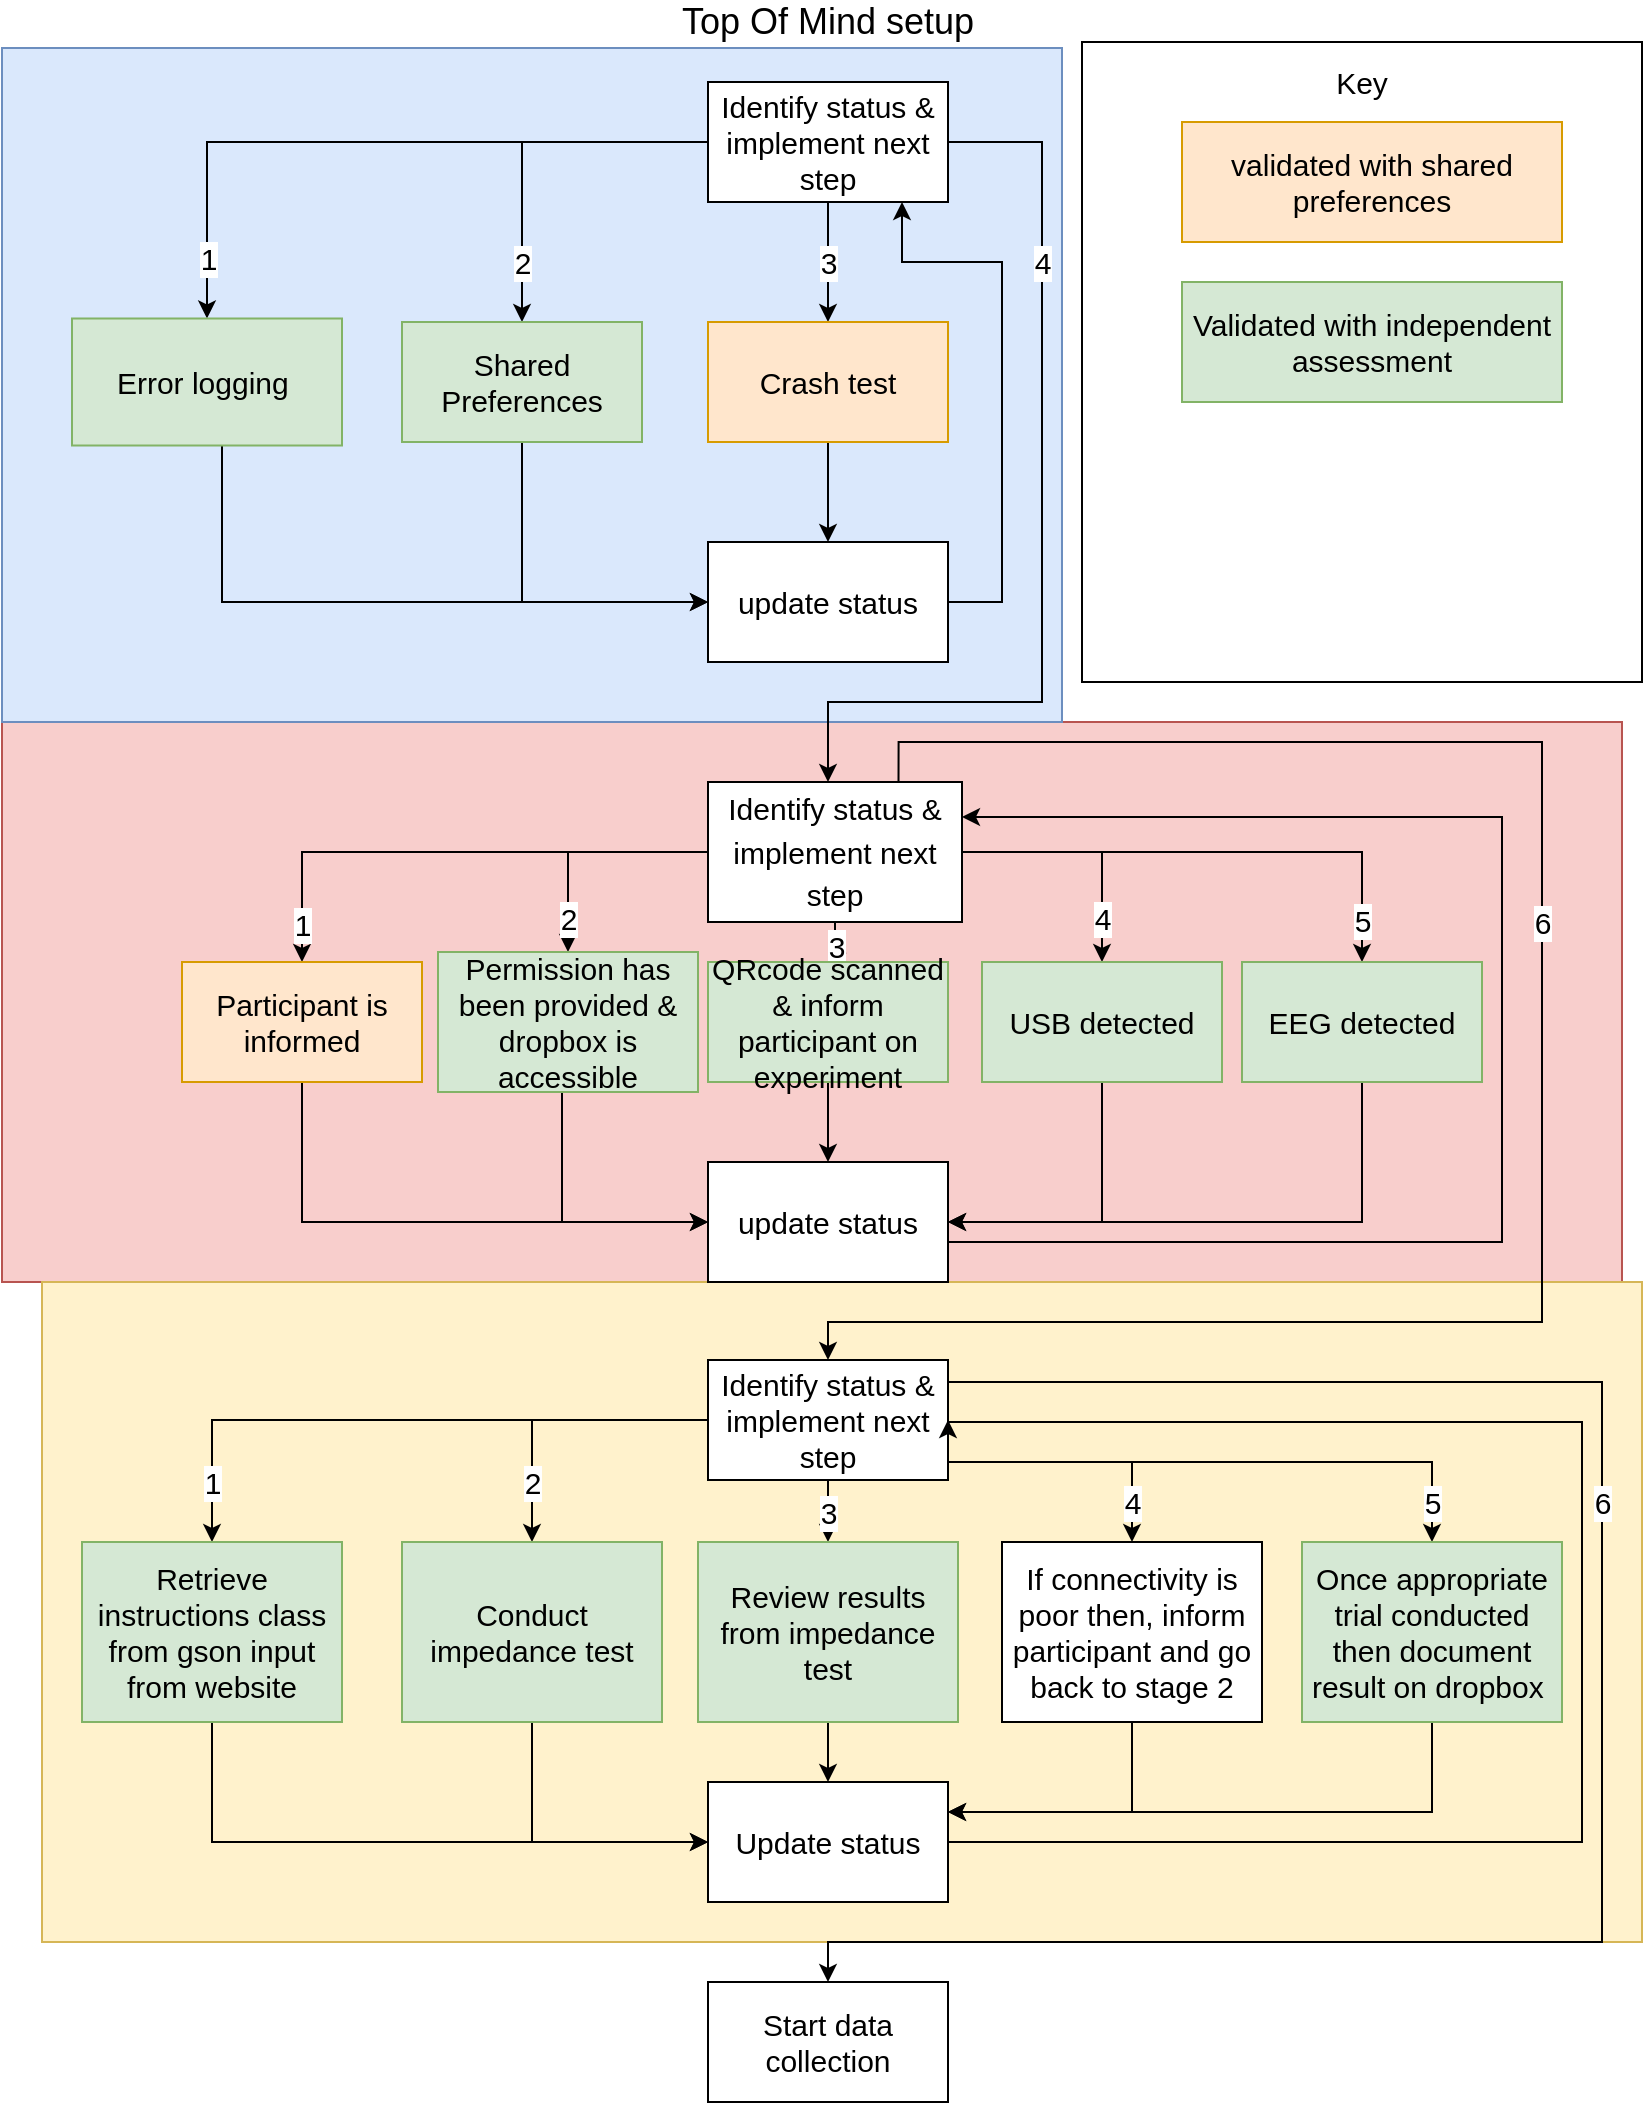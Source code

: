 <mxfile version="12.4.7" type="device"><diagram id="w52dDOJA-m3eqABl3dg_" name="Page-1"><mxGraphModel dx="788" dy="384" grid="1" gridSize="10" guides="1" tooltips="1" connect="1" arrows="1" fold="1" page="1" pageScale="1" pageWidth="827" pageHeight="1169" math="0" shadow="0"><root><mxCell id="0"/><mxCell id="1" parent="0"/><mxCell id="mcWeNzA-BjsqzJ4FJFIe-91" value="" style="rounded=0;whiteSpace=wrap;html=1;fontSize=15;fillColor=#f8cecc;strokeColor=#b85450;" vertex="1" parent="1"><mxGeometry y="370" width="810" height="280" as="geometry"/></mxCell><mxCell id="mcWeNzA-BjsqzJ4FJFIe-88" value="" style="rounded=0;whiteSpace=wrap;html=1;fontSize=15;fillColor=#dae8fc;strokeColor=#6c8ebf;" vertex="1" parent="1"><mxGeometry y="33" width="530" height="337" as="geometry"/></mxCell><mxCell id="mcWeNzA-BjsqzJ4FJFIe-87" value="" style="rounded=0;whiteSpace=wrap;html=1;fontSize=15;fillColor=#fff2cc;strokeColor=#d6b656;" vertex="1" parent="1"><mxGeometry x="20" y="650" width="800" height="330" as="geometry"/></mxCell><mxCell id="mcWeNzA-BjsqzJ4FJFIe-83" value="" style="rounded=0;whiteSpace=wrap;html=1;fontSize=15;" vertex="1" parent="1"><mxGeometry x="540" y="30" width="280" height="320" as="geometry"/></mxCell><mxCell id="mcWeNzA-BjsqzJ4FJFIe-1" value="Top Of Mind setup" style="text;html=1;strokeColor=none;fillColor=none;align=center;verticalAlign=middle;whiteSpace=wrap;rounded=0;fontSize=18;" vertex="1" parent="1"><mxGeometry x="332" y="10" width="162" height="20" as="geometry"/></mxCell><mxCell id="mcWeNzA-BjsqzJ4FJFIe-45" value="1" style="edgeStyle=orthogonalEdgeStyle;rounded=0;orthogonalLoop=1;jettySize=auto;html=1;entryX=0.5;entryY=0;entryDx=0;entryDy=0;fontSize=15;" edge="1" parent="1" source="mcWeNzA-BjsqzJ4FJFIe-2" target="mcWeNzA-BjsqzJ4FJFIe-3"><mxGeometry x="0.654" y="25" relative="1" as="geometry"><mxPoint x="-25" y="25" as="offset"/></mxGeometry></mxCell><mxCell id="mcWeNzA-BjsqzJ4FJFIe-46" value="2" style="edgeStyle=orthogonalEdgeStyle;rounded=0;orthogonalLoop=1;jettySize=auto;html=1;fontSize=15;" edge="1" parent="1" source="mcWeNzA-BjsqzJ4FJFIe-2" target="mcWeNzA-BjsqzJ4FJFIe-4"><mxGeometry x="0.304" y="25" relative="1" as="geometry"><mxPoint x="-25" y="25" as="offset"/></mxGeometry></mxCell><mxCell id="mcWeNzA-BjsqzJ4FJFIe-47" value="3" style="edgeStyle=orthogonalEdgeStyle;rounded=0;orthogonalLoop=1;jettySize=auto;html=1;entryX=0.5;entryY=0;entryDx=0;entryDy=0;fontSize=15;" edge="1" parent="1" source="mcWeNzA-BjsqzJ4FJFIe-2" target="mcWeNzA-BjsqzJ4FJFIe-5"><mxGeometry relative="1" as="geometry"/></mxCell><mxCell id="mcWeNzA-BjsqzJ4FJFIe-48" value="4" style="edgeStyle=orthogonalEdgeStyle;rounded=0;orthogonalLoop=1;jettySize=auto;html=1;entryX=0.5;entryY=0;entryDx=0;entryDy=0;fontSize=15;" edge="1" parent="1" source="mcWeNzA-BjsqzJ4FJFIe-2" target="mcWeNzA-BjsqzJ4FJFIe-6"><mxGeometry x="0.241" y="-25" relative="1" as="geometry"><mxPoint x="25" y="25" as="offset"/></mxGeometry></mxCell><mxCell id="mcWeNzA-BjsqzJ4FJFIe-49" value="5" style="edgeStyle=orthogonalEdgeStyle;rounded=0;orthogonalLoop=1;jettySize=auto;html=1;entryX=0.5;entryY=0;entryDx=0;entryDy=0;fontSize=15;" edge="1" parent="1" source="mcWeNzA-BjsqzJ4FJFIe-2" target="mcWeNzA-BjsqzJ4FJFIe-15"><mxGeometry x="0.639" y="-25" relative="1" as="geometry"><mxPoint x="25" y="25" as="offset"/></mxGeometry></mxCell><mxCell id="mcWeNzA-BjsqzJ4FJFIe-80" value="6" style="edgeStyle=orthogonalEdgeStyle;rounded=0;orthogonalLoop=1;jettySize=auto;html=1;fontSize=15;exitX=0.75;exitY=0;exitDx=0;exitDy=0;" edge="1" parent="1" source="mcWeNzA-BjsqzJ4FJFIe-2" target="mcWeNzA-BjsqzJ4FJFIe-26"><mxGeometry x="-0.143" relative="1" as="geometry"><Array as="points"><mxPoint x="448" y="380"/><mxPoint x="770" y="380"/><mxPoint x="770" y="670"/><mxPoint x="413" y="670"/></Array><mxPoint as="offset"/></mxGeometry></mxCell><mxCell id="mcWeNzA-BjsqzJ4FJFIe-2" value="&lt;font style=&quot;font-size: 15px&quot;&gt;Identify status &amp;amp; implement next step&lt;/font&gt;" style="rounded=0;whiteSpace=wrap;html=1;fontSize=18;" vertex="1" parent="1"><mxGeometry x="353" y="400" width="127" height="70" as="geometry"/></mxCell><mxCell id="mcWeNzA-BjsqzJ4FJFIe-50" style="edgeStyle=orthogonalEdgeStyle;rounded=0;orthogonalLoop=1;jettySize=auto;html=1;entryX=0;entryY=0.5;entryDx=0;entryDy=0;fontSize=15;exitX=0.5;exitY=1;exitDx=0;exitDy=0;" edge="1" parent="1" source="mcWeNzA-BjsqzJ4FJFIe-3" target="mcWeNzA-BjsqzJ4FJFIe-19"><mxGeometry relative="1" as="geometry"><Array as="points"><mxPoint x="150" y="620"/></Array></mxGeometry></mxCell><mxCell id="mcWeNzA-BjsqzJ4FJFIe-3" value="Participant is informed" style="rounded=0;whiteSpace=wrap;html=1;fontSize=15;fillColor=#ffe6cc;strokeColor=#d79b00;" vertex="1" parent="1"><mxGeometry x="90" y="490" width="120" height="60" as="geometry"/></mxCell><mxCell id="mcWeNzA-BjsqzJ4FJFIe-51" style="edgeStyle=orthogonalEdgeStyle;rounded=0;orthogonalLoop=1;jettySize=auto;html=1;entryX=0;entryY=0.5;entryDx=0;entryDy=0;fontSize=15;exitX=0.5;exitY=1;exitDx=0;exitDy=0;" edge="1" parent="1" source="mcWeNzA-BjsqzJ4FJFIe-4" target="mcWeNzA-BjsqzJ4FJFIe-19"><mxGeometry relative="1" as="geometry"><Array as="points"><mxPoint x="280" y="620"/></Array></mxGeometry></mxCell><mxCell id="mcWeNzA-BjsqzJ4FJFIe-4" value="Permission has been provided &amp;amp; dropbox is accessible" style="rounded=0;whiteSpace=wrap;html=1;fontSize=15;fillColor=#d5e8d4;strokeColor=#82b366;" vertex="1" parent="1"><mxGeometry x="218" y="485" width="130" height="70" as="geometry"/></mxCell><mxCell id="mcWeNzA-BjsqzJ4FJFIe-52" style="edgeStyle=orthogonalEdgeStyle;rounded=0;orthogonalLoop=1;jettySize=auto;html=1;entryX=0.5;entryY=0;entryDx=0;entryDy=0;fontSize=15;" edge="1" parent="1" source="mcWeNzA-BjsqzJ4FJFIe-5" target="mcWeNzA-BjsqzJ4FJFIe-19"><mxGeometry relative="1" as="geometry"/></mxCell><mxCell id="mcWeNzA-BjsqzJ4FJFIe-5" value="QRcode scanned &amp;amp; inform participant on experiment" style="rounded=0;whiteSpace=wrap;html=1;fontSize=15;fillColor=#d5e8d4;strokeColor=#82b366;" vertex="1" parent="1"><mxGeometry x="353" y="490" width="120" height="60" as="geometry"/></mxCell><mxCell id="mcWeNzA-BjsqzJ4FJFIe-53" style="edgeStyle=orthogonalEdgeStyle;rounded=0;orthogonalLoop=1;jettySize=auto;html=1;entryX=1;entryY=0.5;entryDx=0;entryDy=0;fontSize=15;exitX=0.5;exitY=1;exitDx=0;exitDy=0;" edge="1" parent="1" source="mcWeNzA-BjsqzJ4FJFIe-6" target="mcWeNzA-BjsqzJ4FJFIe-19"><mxGeometry relative="1" as="geometry"><Array as="points"><mxPoint x="550" y="620"/></Array></mxGeometry></mxCell><mxCell id="mcWeNzA-BjsqzJ4FJFIe-6" value="USB detected" style="rounded=0;whiteSpace=wrap;html=1;fontSize=15;fillColor=#d5e8d4;strokeColor=#82b366;" vertex="1" parent="1"><mxGeometry x="490" y="490" width="120" height="60" as="geometry"/></mxCell><mxCell id="mcWeNzA-BjsqzJ4FJFIe-54" style="edgeStyle=orthogonalEdgeStyle;rounded=0;orthogonalLoop=1;jettySize=auto;html=1;entryX=1;entryY=0.5;entryDx=0;entryDy=0;fontSize=15;exitX=0.5;exitY=1;exitDx=0;exitDy=0;" edge="1" parent="1" source="mcWeNzA-BjsqzJ4FJFIe-15" target="mcWeNzA-BjsqzJ4FJFIe-19"><mxGeometry relative="1" as="geometry"><Array as="points"><mxPoint x="680" y="620"/></Array></mxGeometry></mxCell><mxCell id="mcWeNzA-BjsqzJ4FJFIe-15" value="EEG detected" style="rounded=0;whiteSpace=wrap;html=1;fontSize=15;fillColor=#d5e8d4;strokeColor=#82b366;" vertex="1" parent="1"><mxGeometry x="620" y="490" width="120" height="60" as="geometry"/></mxCell><mxCell id="mcWeNzA-BjsqzJ4FJFIe-77" style="edgeStyle=orthogonalEdgeStyle;rounded=0;orthogonalLoop=1;jettySize=auto;html=1;entryX=1;entryY=0.25;entryDx=0;entryDy=0;fontSize=15;" edge="1" parent="1" source="mcWeNzA-BjsqzJ4FJFIe-19" target="mcWeNzA-BjsqzJ4FJFIe-2"><mxGeometry relative="1" as="geometry"><Array as="points"><mxPoint x="750" y="630"/><mxPoint x="750" y="418"/></Array></mxGeometry></mxCell><mxCell id="mcWeNzA-BjsqzJ4FJFIe-19" value="update status" style="rounded=0;whiteSpace=wrap;html=1;fontSize=15;" vertex="1" parent="1"><mxGeometry x="353" y="590" width="120" height="60" as="geometry"/></mxCell><mxCell id="mcWeNzA-BjsqzJ4FJFIe-34" value="1" style="edgeStyle=orthogonalEdgeStyle;rounded=0;orthogonalLoop=1;jettySize=auto;html=1;entryX=0.5;entryY=0;entryDx=0;entryDy=0;fontSize=15;" edge="1" parent="1" source="mcWeNzA-BjsqzJ4FJFIe-26" target="mcWeNzA-BjsqzJ4FJFIe-33"><mxGeometry x="0.805" relative="1" as="geometry"><mxPoint as="offset"/></mxGeometry></mxCell><mxCell id="mcWeNzA-BjsqzJ4FJFIe-62" value="2" style="edgeStyle=orthogonalEdgeStyle;rounded=0;orthogonalLoop=1;jettySize=auto;html=1;entryX=0.5;entryY=0;entryDx=0;entryDy=0;fontSize=15;" edge="1" parent="1" source="mcWeNzA-BjsqzJ4FJFIe-26" target="mcWeNzA-BjsqzJ4FJFIe-60"><mxGeometry x="0.595" relative="1" as="geometry"><mxPoint as="offset"/></mxGeometry></mxCell><mxCell id="mcWeNzA-BjsqzJ4FJFIe-64" value="3" style="edgeStyle=orthogonalEdgeStyle;rounded=0;orthogonalLoop=1;jettySize=auto;html=1;fontSize=15;" edge="1" parent="1" source="mcWeNzA-BjsqzJ4FJFIe-26" target="mcWeNzA-BjsqzJ4FJFIe-61"><mxGeometry relative="1" as="geometry"/></mxCell><mxCell id="mcWeNzA-BjsqzJ4FJFIe-67" value="4" style="edgeStyle=orthogonalEdgeStyle;rounded=0;orthogonalLoop=1;jettySize=auto;html=1;entryX=0.5;entryY=0;entryDx=0;entryDy=0;fontSize=15;" edge="1" parent="1" source="mcWeNzA-BjsqzJ4FJFIe-26" target="mcWeNzA-BjsqzJ4FJFIe-66"><mxGeometry x="0.697" relative="1" as="geometry"><Array as="points"><mxPoint x="565" y="740"/></Array><mxPoint as="offset"/></mxGeometry></mxCell><mxCell id="mcWeNzA-BjsqzJ4FJFIe-70" value="5" style="edgeStyle=orthogonalEdgeStyle;rounded=0;orthogonalLoop=1;jettySize=auto;html=1;fontSize=15;" edge="1" parent="1" source="mcWeNzA-BjsqzJ4FJFIe-26" target="mcWeNzA-BjsqzJ4FJFIe-68"><mxGeometry x="0.858" relative="1" as="geometry"><Array as="points"><mxPoint x="715" y="740"/></Array><mxPoint as="offset"/></mxGeometry></mxCell><mxCell id="mcWeNzA-BjsqzJ4FJFIe-82" value="6" style="edgeStyle=orthogonalEdgeStyle;rounded=0;orthogonalLoop=1;jettySize=auto;html=1;fontSize=15;" edge="1" parent="1" source="mcWeNzA-BjsqzJ4FJFIe-26" target="mcWeNzA-BjsqzJ4FJFIe-81"><mxGeometry x="-0.355" y="-60" relative="1" as="geometry"><Array as="points"><mxPoint x="800" y="700"/><mxPoint x="800" y="980"/><mxPoint x="413" y="980"/></Array><mxPoint x="60" y="60" as="offset"/></mxGeometry></mxCell><mxCell id="mcWeNzA-BjsqzJ4FJFIe-26" value="Identify status &amp;amp; implement next step" style="rounded=0;whiteSpace=wrap;html=1;fontSize=15;" vertex="1" parent="1"><mxGeometry x="353" y="689" width="120" height="60" as="geometry"/></mxCell><mxCell id="mcWeNzA-BjsqzJ4FJFIe-36" value="2" style="edgeStyle=orthogonalEdgeStyle;rounded=0;orthogonalLoop=1;jettySize=auto;html=1;entryX=0.5;entryY=0;entryDx=0;entryDy=0;fontSize=15;" edge="1" parent="1" source="mcWeNzA-BjsqzJ4FJFIe-28" target="mcWeNzA-BjsqzJ4FJFIe-30"><mxGeometry x="0.672" relative="1" as="geometry"><mxPoint as="offset"/></mxGeometry></mxCell><mxCell id="mcWeNzA-BjsqzJ4FJFIe-37" value="3" style="edgeStyle=orthogonalEdgeStyle;rounded=0;orthogonalLoop=1;jettySize=auto;html=1;fontSize=15;" edge="1" parent="1" source="mcWeNzA-BjsqzJ4FJFIe-28" target="mcWeNzA-BjsqzJ4FJFIe-31"><mxGeometry relative="1" as="geometry"/></mxCell><mxCell id="mcWeNzA-BjsqzJ4FJFIe-76" value="4" style="edgeStyle=orthogonalEdgeStyle;rounded=0;orthogonalLoop=1;jettySize=auto;html=1;fontSize=15;" edge="1" parent="1" source="mcWeNzA-BjsqzJ4FJFIe-28" target="mcWeNzA-BjsqzJ4FJFIe-2"><mxGeometry x="-0.548" relative="1" as="geometry"><mxPoint x="590" y="340" as="targetPoint"/><Array as="points"><mxPoint x="520" y="80"/><mxPoint x="520" y="360"/><mxPoint x="413" y="360"/></Array><mxPoint as="offset"/></mxGeometry></mxCell><mxCell id="mcWeNzA-BjsqzJ4FJFIe-90" value="1" style="edgeStyle=orthogonalEdgeStyle;rounded=0;orthogonalLoop=1;jettySize=auto;html=1;entryX=0.5;entryY=0;entryDx=0;entryDy=0;fontSize=15;" edge="1" parent="1" source="mcWeNzA-BjsqzJ4FJFIe-28" target="mcWeNzA-BjsqzJ4FJFIe-29"><mxGeometry x="0.82" relative="1" as="geometry"><mxPoint as="offset"/></mxGeometry></mxCell><mxCell id="mcWeNzA-BjsqzJ4FJFIe-28" value="Identify status &amp;amp; implement next step" style="rounded=0;whiteSpace=wrap;html=1;fontSize=15;" vertex="1" parent="1"><mxGeometry x="353" y="50" width="120" height="60" as="geometry"/></mxCell><mxCell id="mcWeNzA-BjsqzJ4FJFIe-40" style="edgeStyle=orthogonalEdgeStyle;rounded=0;orthogonalLoop=1;jettySize=auto;html=1;entryX=0;entryY=0.5;entryDx=0;entryDy=0;fontSize=15;" edge="1" parent="1" source="mcWeNzA-BjsqzJ4FJFIe-29" target="mcWeNzA-BjsqzJ4FJFIe-39"><mxGeometry relative="1" as="geometry"><Array as="points"><mxPoint x="110" y="310"/></Array></mxGeometry></mxCell><mxCell id="mcWeNzA-BjsqzJ4FJFIe-29" value="Error logging&amp;nbsp;" style="rounded=0;whiteSpace=wrap;html=1;fontSize=15;fillColor=#d5e8d4;strokeColor=#82b366;" vertex="1" parent="1"><mxGeometry x="35" y="168.25" width="135" height="63.5" as="geometry"/></mxCell><mxCell id="mcWeNzA-BjsqzJ4FJFIe-41" style="edgeStyle=orthogonalEdgeStyle;rounded=0;orthogonalLoop=1;jettySize=auto;html=1;fontSize=15;" edge="1" parent="1" source="mcWeNzA-BjsqzJ4FJFIe-30" target="mcWeNzA-BjsqzJ4FJFIe-39"><mxGeometry relative="1" as="geometry"><Array as="points"><mxPoint x="260" y="310"/></Array></mxGeometry></mxCell><mxCell id="mcWeNzA-BjsqzJ4FJFIe-30" value="Shared Preferences" style="rounded=0;whiteSpace=wrap;html=1;fontSize=15;fillColor=#d5e8d4;strokeColor=#82b366;" vertex="1" parent="1"><mxGeometry x="200" y="170" width="120" height="60" as="geometry"/></mxCell><mxCell id="mcWeNzA-BjsqzJ4FJFIe-42" style="edgeStyle=orthogonalEdgeStyle;rounded=0;orthogonalLoop=1;jettySize=auto;html=1;fontSize=15;" edge="1" parent="1" source="mcWeNzA-BjsqzJ4FJFIe-31" target="mcWeNzA-BjsqzJ4FJFIe-39"><mxGeometry relative="1" as="geometry"/></mxCell><mxCell id="mcWeNzA-BjsqzJ4FJFIe-31" value="Crash test" style="rounded=0;whiteSpace=wrap;html=1;fontSize=15;fillColor=#ffe6cc;strokeColor=#d79b00;" vertex="1" parent="1"><mxGeometry x="353" y="170" width="120" height="60" as="geometry"/></mxCell><mxCell id="mcWeNzA-BjsqzJ4FJFIe-58" style="edgeStyle=orthogonalEdgeStyle;rounded=0;orthogonalLoop=1;jettySize=auto;html=1;entryX=0;entryY=0.5;entryDx=0;entryDy=0;fontSize=15;" edge="1" parent="1" source="mcWeNzA-BjsqzJ4FJFIe-33" target="mcWeNzA-BjsqzJ4FJFIe-57"><mxGeometry relative="1" as="geometry"><Array as="points"><mxPoint x="105" y="930"/></Array></mxGeometry></mxCell><mxCell id="mcWeNzA-BjsqzJ4FJFIe-33" value="Retrieve instructions class from gson input from website" style="rounded=0;whiteSpace=wrap;html=1;fontSize=15;fillColor=#d5e8d4;strokeColor=#82b366;" vertex="1" parent="1"><mxGeometry x="40" y="780" width="130" height="90" as="geometry"/></mxCell><mxCell id="mcWeNzA-BjsqzJ4FJFIe-73" style="edgeStyle=orthogonalEdgeStyle;rounded=0;orthogonalLoop=1;jettySize=auto;html=1;fontSize=15;" edge="1" parent="1" source="mcWeNzA-BjsqzJ4FJFIe-39" target="mcWeNzA-BjsqzJ4FJFIe-28"><mxGeometry relative="1" as="geometry"><Array as="points"><mxPoint x="500" y="310"/><mxPoint x="500" y="140"/><mxPoint x="450" y="140"/></Array></mxGeometry></mxCell><mxCell id="mcWeNzA-BjsqzJ4FJFIe-39" value="update status" style="rounded=0;whiteSpace=wrap;html=1;fontSize=15;" vertex="1" parent="1"><mxGeometry x="353" y="280" width="120" height="60" as="geometry"/></mxCell><mxCell id="mcWeNzA-BjsqzJ4FJFIe-59" style="edgeStyle=orthogonalEdgeStyle;rounded=0;orthogonalLoop=1;jettySize=auto;html=1;entryX=1;entryY=0.5;entryDx=0;entryDy=0;fontSize=15;" edge="1" parent="1" source="mcWeNzA-BjsqzJ4FJFIe-57" target="mcWeNzA-BjsqzJ4FJFIe-26"><mxGeometry relative="1" as="geometry"><Array as="points"><mxPoint x="790" y="930"/><mxPoint x="790" y="720"/></Array></mxGeometry></mxCell><mxCell id="mcWeNzA-BjsqzJ4FJFIe-57" value="Update status" style="rounded=0;whiteSpace=wrap;html=1;fontSize=15;" vertex="1" parent="1"><mxGeometry x="353" y="900" width="120" height="60" as="geometry"/></mxCell><mxCell id="mcWeNzA-BjsqzJ4FJFIe-63" style="edgeStyle=orthogonalEdgeStyle;rounded=0;orthogonalLoop=1;jettySize=auto;html=1;entryX=0;entryY=0.5;entryDx=0;entryDy=0;fontSize=15;" edge="1" parent="1" source="mcWeNzA-BjsqzJ4FJFIe-60" target="mcWeNzA-BjsqzJ4FJFIe-57"><mxGeometry relative="1" as="geometry"><Array as="points"><mxPoint x="265" y="930"/></Array></mxGeometry></mxCell><mxCell id="mcWeNzA-BjsqzJ4FJFIe-60" value="Conduct impedance test" style="rounded=0;whiteSpace=wrap;html=1;fontSize=15;fillColor=#d5e8d4;strokeColor=#82b366;" vertex="1" parent="1"><mxGeometry x="200" y="780" width="130" height="90" as="geometry"/></mxCell><mxCell id="mcWeNzA-BjsqzJ4FJFIe-65" style="edgeStyle=orthogonalEdgeStyle;rounded=0;orthogonalLoop=1;jettySize=auto;html=1;entryX=0.5;entryY=0;entryDx=0;entryDy=0;fontSize=15;" edge="1" parent="1" source="mcWeNzA-BjsqzJ4FJFIe-61" target="mcWeNzA-BjsqzJ4FJFIe-57"><mxGeometry relative="1" as="geometry"/></mxCell><mxCell id="mcWeNzA-BjsqzJ4FJFIe-61" value="Review results from impedance test" style="rounded=0;whiteSpace=wrap;html=1;fontSize=15;fillColor=#d5e8d4;strokeColor=#82b366;" vertex="1" parent="1"><mxGeometry x="348" y="780" width="130" height="90" as="geometry"/></mxCell><mxCell id="mcWeNzA-BjsqzJ4FJFIe-69" style="edgeStyle=orthogonalEdgeStyle;rounded=0;orthogonalLoop=1;jettySize=auto;html=1;entryX=1;entryY=0.25;entryDx=0;entryDy=0;fontSize=15;" edge="1" parent="1" source="mcWeNzA-BjsqzJ4FJFIe-66" target="mcWeNzA-BjsqzJ4FJFIe-57"><mxGeometry relative="1" as="geometry"><Array as="points"><mxPoint x="565" y="915"/></Array></mxGeometry></mxCell><mxCell id="mcWeNzA-BjsqzJ4FJFIe-66" value="If connectivity is poor then, inform participant and go back to stage 2" style="rounded=0;whiteSpace=wrap;html=1;fontSize=15;" vertex="1" parent="1"><mxGeometry x="500" y="780" width="130" height="90" as="geometry"/></mxCell><mxCell id="mcWeNzA-BjsqzJ4FJFIe-71" style="edgeStyle=orthogonalEdgeStyle;rounded=0;orthogonalLoop=1;jettySize=auto;html=1;entryX=1;entryY=0.25;entryDx=0;entryDy=0;fontSize=15;" edge="1" parent="1" source="mcWeNzA-BjsqzJ4FJFIe-68" target="mcWeNzA-BjsqzJ4FJFIe-57"><mxGeometry relative="1" as="geometry"><Array as="points"><mxPoint x="715" y="915"/></Array></mxGeometry></mxCell><mxCell id="mcWeNzA-BjsqzJ4FJFIe-68" value="Once appropriate trial conducted then document result on dropbox&amp;nbsp;" style="rounded=0;whiteSpace=wrap;html=1;fontSize=15;fillColor=#d5e8d4;strokeColor=#82b366;" vertex="1" parent="1"><mxGeometry x="650" y="780" width="130" height="90" as="geometry"/></mxCell><mxCell id="mcWeNzA-BjsqzJ4FJFIe-81" value="Start data collection" style="rounded=0;whiteSpace=wrap;html=1;fontSize=15;" vertex="1" parent="1"><mxGeometry x="353" y="1000" width="120" height="60" as="geometry"/></mxCell><mxCell id="mcWeNzA-BjsqzJ4FJFIe-84" value="Key" style="text;html=1;strokeColor=none;fillColor=none;align=center;verticalAlign=middle;whiteSpace=wrap;rounded=0;fontSize=15;" vertex="1" parent="1"><mxGeometry x="660" y="40" width="40" height="20" as="geometry"/></mxCell><mxCell id="mcWeNzA-BjsqzJ4FJFIe-85" value="validated with shared preferences" style="rounded=0;whiteSpace=wrap;html=1;fontSize=15;fillColor=#ffe6cc;strokeColor=#d79b00;" vertex="1" parent="1"><mxGeometry x="590" y="70" width="190" height="60" as="geometry"/></mxCell><mxCell id="mcWeNzA-BjsqzJ4FJFIe-86" value="Validated with independent assessment" style="rounded=0;whiteSpace=wrap;html=1;fontSize=15;fillColor=#d5e8d4;strokeColor=#82b366;" vertex="1" parent="1"><mxGeometry x="590" y="150" width="190" height="60" as="geometry"/></mxCell></root></mxGraphModel></diagram></mxfile>